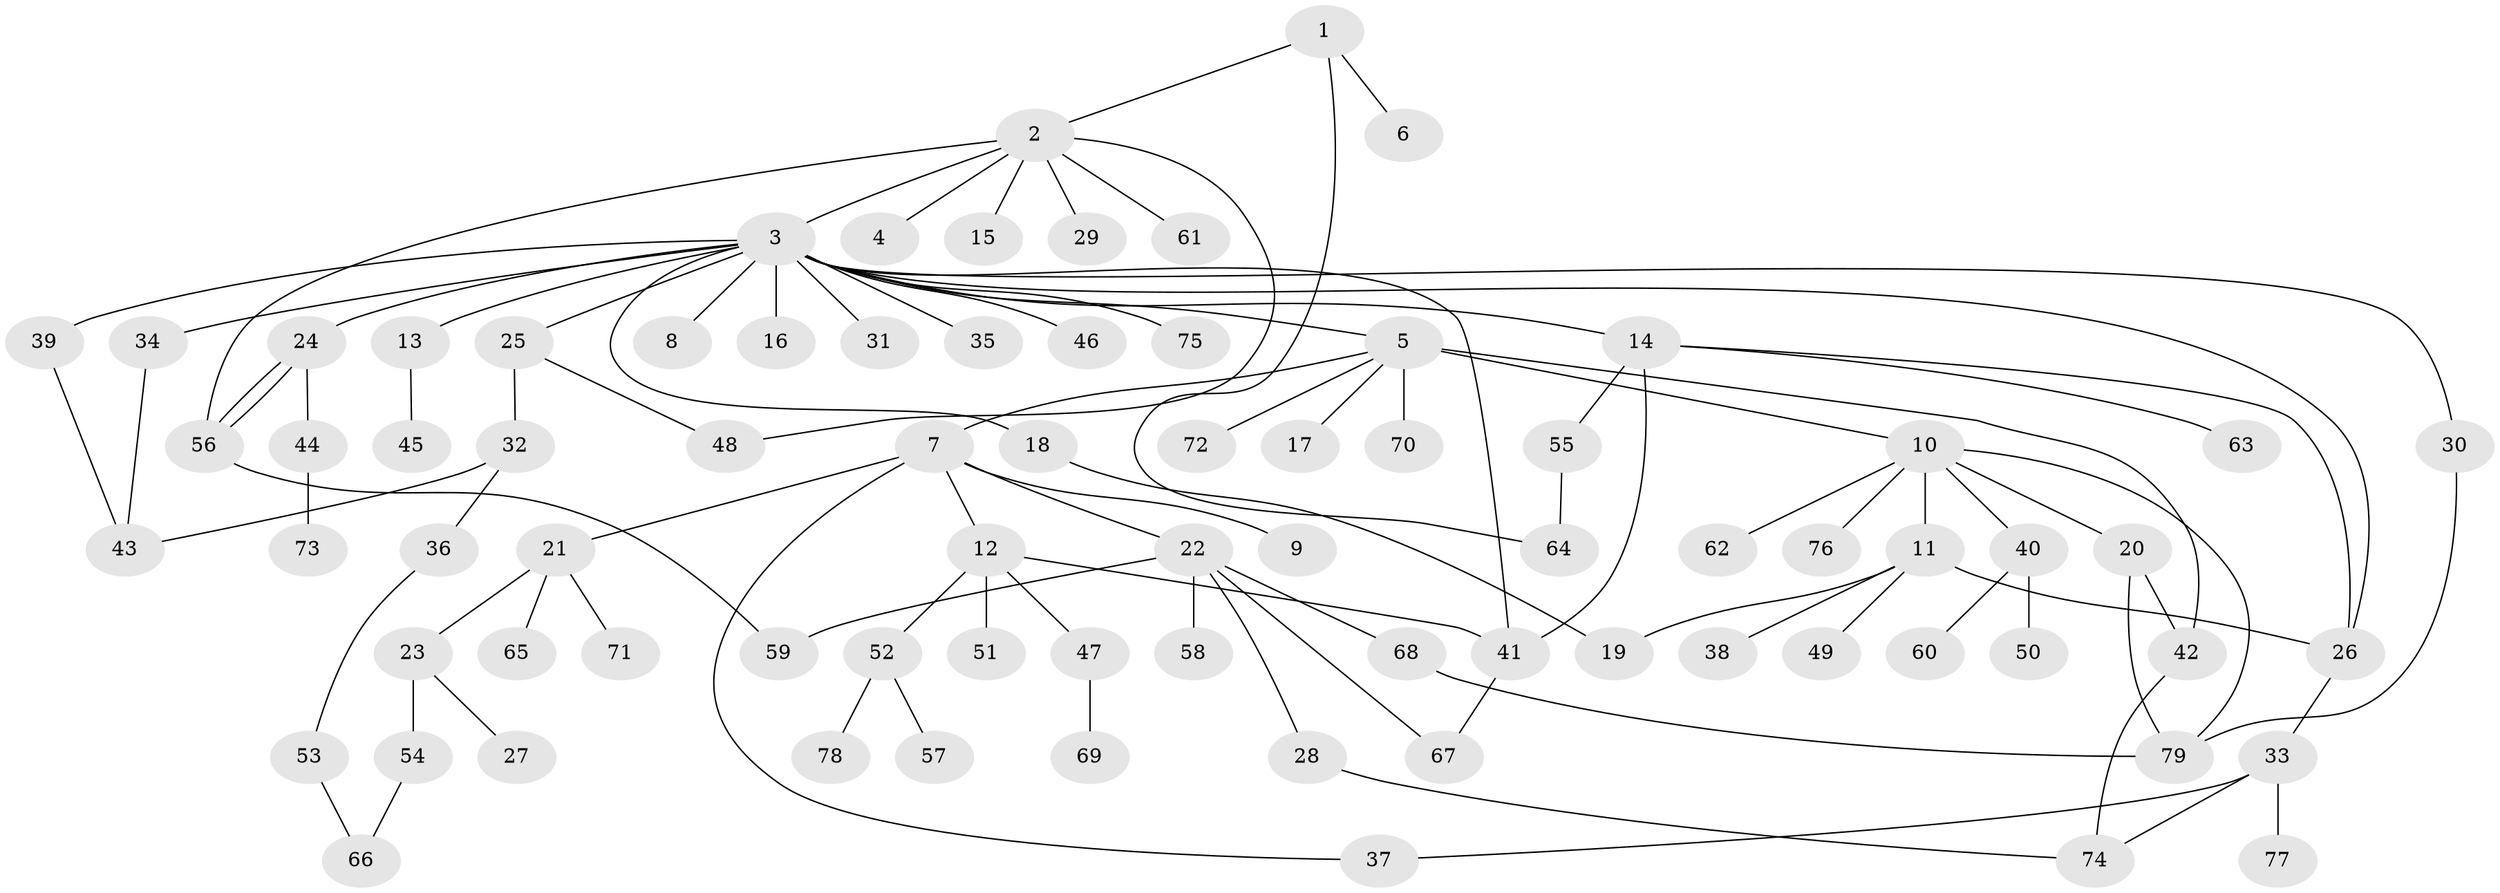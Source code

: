 // coarse degree distribution, {2: 0.1864406779661017, 7: 0.01694915254237288, 18: 0.01694915254237288, 6: 0.06779661016949153, 1: 0.4745762711864407, 8: 0.01694915254237288, 5: 0.05084745762711865, 3: 0.1016949152542373, 4: 0.06779661016949153}
// Generated by graph-tools (version 1.1) at 2025/41/03/06/25 10:41:45]
// undirected, 79 vertices, 99 edges
graph export_dot {
graph [start="1"]
  node [color=gray90,style=filled];
  1;
  2;
  3;
  4;
  5;
  6;
  7;
  8;
  9;
  10;
  11;
  12;
  13;
  14;
  15;
  16;
  17;
  18;
  19;
  20;
  21;
  22;
  23;
  24;
  25;
  26;
  27;
  28;
  29;
  30;
  31;
  32;
  33;
  34;
  35;
  36;
  37;
  38;
  39;
  40;
  41;
  42;
  43;
  44;
  45;
  46;
  47;
  48;
  49;
  50;
  51;
  52;
  53;
  54;
  55;
  56;
  57;
  58;
  59;
  60;
  61;
  62;
  63;
  64;
  65;
  66;
  67;
  68;
  69;
  70;
  71;
  72;
  73;
  74;
  75;
  76;
  77;
  78;
  79;
  1 -- 2;
  1 -- 6;
  1 -- 64;
  2 -- 3;
  2 -- 4;
  2 -- 15;
  2 -- 29;
  2 -- 48;
  2 -- 56;
  2 -- 61;
  3 -- 5;
  3 -- 8;
  3 -- 13;
  3 -- 14;
  3 -- 16;
  3 -- 18;
  3 -- 24;
  3 -- 25;
  3 -- 26;
  3 -- 30;
  3 -- 31;
  3 -- 34;
  3 -- 35;
  3 -- 39;
  3 -- 41;
  3 -- 46;
  3 -- 75;
  5 -- 7;
  5 -- 10;
  5 -- 17;
  5 -- 42;
  5 -- 70;
  5 -- 72;
  7 -- 9;
  7 -- 12;
  7 -- 21;
  7 -- 22;
  7 -- 37;
  10 -- 11;
  10 -- 20;
  10 -- 40;
  10 -- 62;
  10 -- 76;
  10 -- 79;
  11 -- 19;
  11 -- 26;
  11 -- 38;
  11 -- 49;
  12 -- 41;
  12 -- 47;
  12 -- 51;
  12 -- 52;
  13 -- 45;
  14 -- 26;
  14 -- 41;
  14 -- 55;
  14 -- 63;
  18 -- 19;
  20 -- 42;
  20 -- 79;
  21 -- 23;
  21 -- 65;
  21 -- 71;
  22 -- 28;
  22 -- 58;
  22 -- 59;
  22 -- 67;
  22 -- 68;
  23 -- 27;
  23 -- 54;
  24 -- 44;
  24 -- 56;
  24 -- 56;
  25 -- 32;
  25 -- 48;
  26 -- 33;
  28 -- 74;
  30 -- 79;
  32 -- 36;
  32 -- 43;
  33 -- 37;
  33 -- 74;
  33 -- 77;
  34 -- 43;
  36 -- 53;
  39 -- 43;
  40 -- 50;
  40 -- 60;
  41 -- 67;
  42 -- 74;
  44 -- 73;
  47 -- 69;
  52 -- 57;
  52 -- 78;
  53 -- 66;
  54 -- 66;
  55 -- 64;
  56 -- 59;
  68 -- 79;
}
